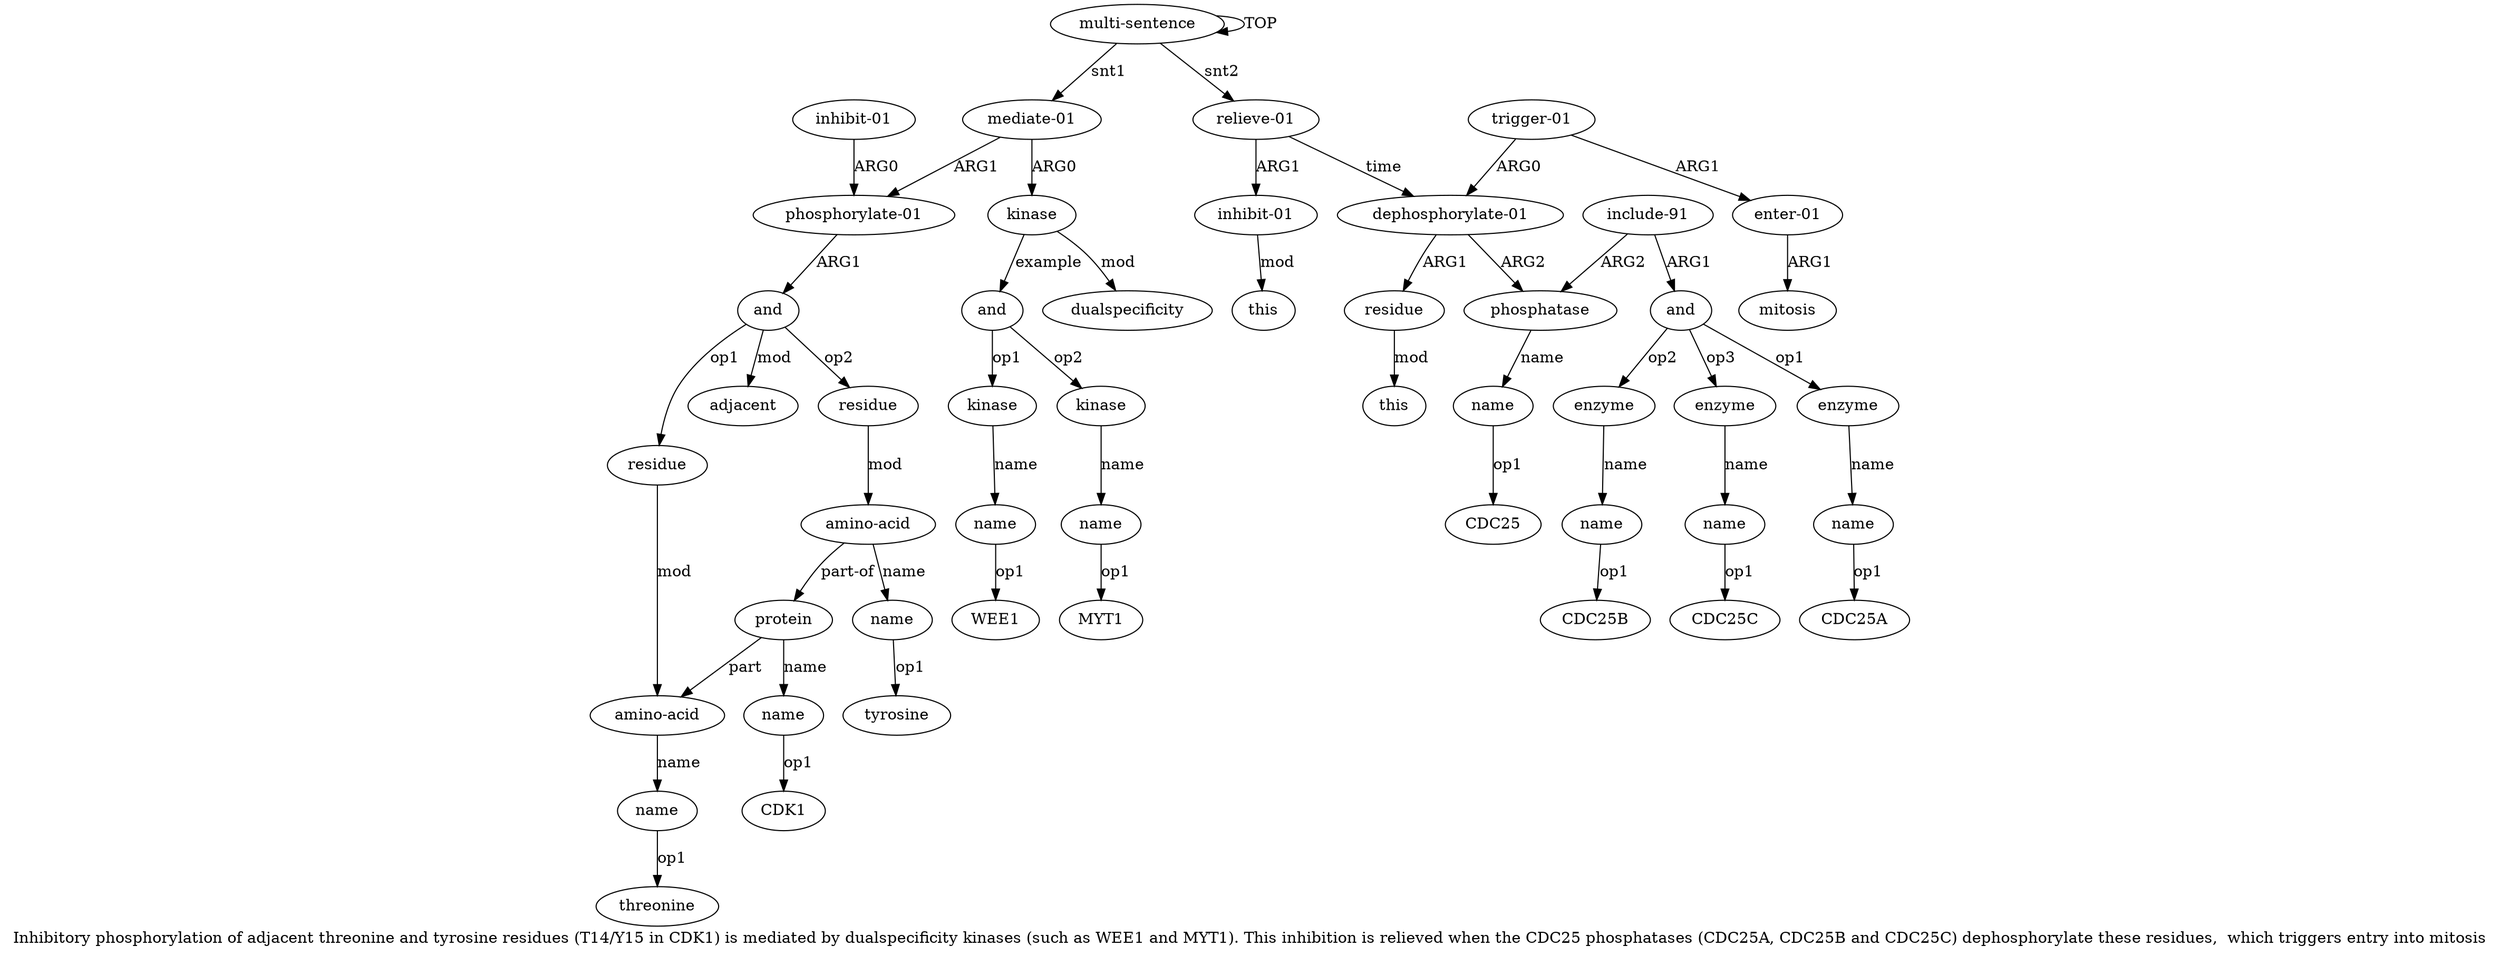 digraph  {
	graph [label="Inhibitory phosphorylation of adjacent threonine and tyrosine residues (T14/Y15 in CDK1) is mediated by dualspecificity kinases (\
such as WEE1 and MYT1). This inhibition is relieved when the CDC25 phosphatases (CDC25A, CDC25B and CDC25C) dephosphorylate these \
residues,  which triggers entry into mitosis"];
	node [label="\N"];
	a20	 [color=black,
		gold_ind=20,
		gold_label="inhibit-01",
		label="inhibit-01",
		test_ind=20,
		test_label="inhibit-01"];
	a9	 [color=black,
		gold_ind=9,
		gold_label="phosphorylate-01",
		label="phosphorylate-01",
		test_ind=9,
		test_label="phosphorylate-01"];
	a20 -> a9 [key=0,
	color=black,
	gold_label=ARG0,
	label=ARG0,
	test_label=ARG0];
a21 [color=black,
	gold_ind=21,
	gold_label="relieve-01",
	label="relieve-01",
	test_ind=21,
	test_label="relieve-01"];
a22 [color=black,
	gold_ind=22,
	gold_label="inhibit-01",
	label="inhibit-01",
	test_ind=22,
	test_label="inhibit-01"];
a21 -> a22 [key=0,
color=black,
gold_label=ARG1,
label=ARG1,
test_label=ARG1];
a24 [color=black,
gold_ind=24,
gold_label="dephosphorylate-01",
label="dephosphorylate-01",
test_ind=24,
test_label="dephosphorylate-01"];
a21 -> a24 [key=0,
color=black,
gold_label=time,
label=time,
test_label=time];
a23 [color=black,
gold_ind=23,
gold_label=this,
label=this,
test_ind=23,
test_label=this];
a22 -> a23 [key=0,
color=black,
gold_label=mod,
label=mod,
test_label=mod];
a25 [color=black,
gold_ind=25,
gold_label=residue,
label=residue,
test_ind=25,
test_label=residue];
a24 -> a25 [key=0,
color=black,
gold_label=ARG1,
label=ARG1,
test_label=ARG1];
a27 [color=black,
gold_ind=27,
gold_label=phosphatase,
label=phosphatase,
test_ind=27,
test_label=phosphatase];
a24 -> a27 [key=0,
color=black,
gold_label=ARG2,
label=ARG2,
test_label=ARG2];
a26 [color=black,
gold_ind=26,
gold_label=this,
label=this,
test_ind=26,
test_label=this];
a25 -> a26 [key=0,
color=black,
gold_label=mod,
label=mod,
test_label=mod];
a28 [color=black,
gold_ind=28,
gold_label=name,
label=name,
test_ind=28,
test_label=name];
a27 -> a28 [key=0,
color=black,
gold_label=name,
label=name,
test_label=name];
"a28 CDC25" [color=black,
gold_ind=-1,
gold_label=CDC25,
label=CDC25,
test_ind=-1,
test_label=CDC25];
a28 -> "a28 CDC25" [key=0,
color=black,
gold_label=op1,
label=op1,
test_label=op1];
a29 [color=black,
gold_ind=29,
gold_label="include-91",
label="include-91",
test_ind=29,
test_label="include-91"];
a29 -> a27 [key=0,
color=black,
gold_label=ARG2,
label=ARG2,
test_label=ARG2];
a30 [color=black,
gold_ind=30,
gold_label=and,
label=and,
test_ind=30,
test_label=and];
a29 -> a30 [key=0,
color=black,
gold_label=ARG1,
label=ARG1,
test_label=ARG1];
a31 [color=black,
gold_ind=31,
gold_label=enzyme,
label=enzyme,
test_ind=31,
test_label=enzyme];
a32 [color=black,
gold_ind=32,
gold_label=name,
label=name,
test_ind=32,
test_label=name];
a31 -> a32 [key=0,
color=black,
gold_label=name,
label=name,
test_label=name];
"a13 threonine" [color=black,
gold_ind=-1,
gold_label=threonine,
label=threonine,
test_ind=-1,
test_label=threonine];
a30 -> a31 [key=0,
color=black,
gold_label=op1,
label=op1,
test_label=op1];
a33 [color=black,
gold_ind=33,
gold_label=enzyme,
label=enzyme,
test_ind=33,
test_label=enzyme];
a30 -> a33 [key=0,
color=black,
gold_label=op2,
label=op2,
test_label=op2];
a35 [color=black,
gold_ind=35,
gold_label=enzyme,
label=enzyme,
test_ind=35,
test_label=enzyme];
a30 -> a35 [key=0,
color=black,
gold_label=op3,
label=op3,
test_label=op3];
"a15 CDK1" [color=black,
gold_ind=-1,
gold_label=CDK1,
label=CDK1,
test_ind=-1,
test_label=CDK1];
a37 [color=black,
gold_ind=37,
gold_label="trigger-01",
label="trigger-01",
test_ind=37,
test_label="trigger-01"];
a37 -> a24 [key=0,
color=black,
gold_label=ARG0,
label=ARG0,
test_label=ARG0];
a38 [color=black,
gold_ind=38,
gold_label="enter-01",
label="enter-01",
test_ind=38,
test_label="enter-01"];
a37 -> a38 [key=0,
color=black,
gold_label=ARG1,
label=ARG1,
test_label=ARG1];
a36 [color=black,
gold_ind=36,
gold_label=name,
label=name,
test_ind=36,
test_label=name];
"a36 CDC25C" [color=black,
gold_ind=-1,
gold_label=CDC25C,
label=CDC25C,
test_ind=-1,
test_label=CDC25C];
a36 -> "a36 CDC25C" [key=0,
color=black,
gold_label=op1,
label=op1,
test_label=op1];
a34 [color=black,
gold_ind=34,
gold_label=name,
label=name,
test_ind=34,
test_label=name];
a33 -> a34 [key=0,
color=black,
gold_label=name,
label=name,
test_label=name];
a35 -> a36 [key=0,
color=black,
gold_label=name,
label=name,
test_label=name];
"a34 CDC25B" [color=black,
gold_ind=-1,
gold_label=CDC25B,
label=CDC25B,
test_ind=-1,
test_label=CDC25B];
a34 -> "a34 CDC25B" [key=0,
color=black,
gold_label=op1,
label=op1,
test_label=op1];
"a18 tyrosine" [color=black,
gold_ind=-1,
gold_label=tyrosine,
label=tyrosine,
test_ind=-1,
test_label=tyrosine];
"a6 WEE1" [color=black,
gold_ind=-1,
gold_label=WEE1,
label=WEE1,
test_ind=-1,
test_label=WEE1];
"a32 CDC25A" [color=black,
gold_ind=-1,
gold_label=CDC25A,
label=CDC25A,
test_ind=-1,
test_label=CDC25A];
a32 -> "a32 CDC25A" [key=0,
color=black,
gold_label=op1,
label=op1,
test_label=op1];
a15 [color=black,
gold_ind=15,
gold_label=name,
label=name,
test_ind=15,
test_label=name];
a15 -> "a15 CDK1" [key=0,
color=black,
gold_label=op1,
label=op1,
test_label=op1];
a14 [color=black,
gold_ind=14,
gold_label=protein,
label=protein,
test_ind=14,
test_label=protein];
a14 -> a15 [key=0,
color=black,
gold_label=name,
label=name,
test_label=name];
a12 [color=black,
gold_ind=12,
gold_label="amino-acid",
label="amino-acid",
test_ind=12,
test_label="amino-acid"];
a14 -> a12 [key=0,
color=black,
gold_label=part,
label=part,
test_label=part];
a17 [color=black,
gold_ind=17,
gold_label="amino-acid",
label="amino-acid",
test_ind=17,
test_label="amino-acid"];
a17 -> a14 [key=0,
color=black,
gold_label="part-of",
label="part-of",
test_label="part-of"];
a18 [color=black,
gold_ind=18,
gold_label=name,
label=name,
test_ind=18,
test_label=name];
a17 -> a18 [key=0,
color=black,
gold_label=name,
label=name,
test_label=name];
a16 [color=black,
gold_ind=16,
gold_label=residue,
label=residue,
test_ind=16,
test_label=residue];
a16 -> a17 [key=0,
color=black,
gold_label=mod,
label=mod,
test_label=mod];
a11 [color=black,
gold_ind=11,
gold_label=residue,
label=residue,
test_ind=11,
test_label=residue];
a11 -> a12 [key=0,
color=black,
gold_label=mod,
label=mod,
test_label=mod];
a10 [color=black,
gold_ind=10,
gold_label=and,
label=and,
test_ind=10,
test_label=and];
a10 -> a16 [key=0,
color=black,
gold_label=op2,
label=op2,
test_label=op2];
a10 -> a11 [key=0,
color=black,
gold_label=op1,
label=op1,
test_label=op1];
a19 [color=black,
gold_ind=19,
gold_label=adjacent,
label=adjacent,
test_ind=19,
test_label=adjacent];
a10 -> a19 [key=0,
color=black,
gold_label=mod,
label=mod,
test_label=mod];
a13 [color=black,
gold_ind=13,
gold_label=name,
label=name,
test_ind=13,
test_label=name];
a13 -> "a13 threonine" [key=0,
color=black,
gold_label=op1,
label=op1,
test_label=op1];
a12 -> a13 [key=0,
color=black,
gold_label=name,
label=name,
test_label=name];
a39 [color=black,
gold_ind=39,
gold_label=mitosis,
label=mitosis,
test_ind=39,
test_label=mitosis];
a38 -> a39 [key=0,
color=black,
gold_label=ARG1,
label=ARG1,
test_label=ARG1];
a18 -> "a18 tyrosine" [key=0,
color=black,
gold_label=op1,
label=op1,
test_label=op1];
a1 [color=black,
gold_ind=1,
gold_label="mediate-01",
label="mediate-01",
test_ind=1,
test_label="mediate-01"];
a2 [color=black,
gold_ind=2,
gold_label=kinase,
label=kinase,
test_ind=2,
test_label=kinase];
a1 -> a2 [key=0,
color=black,
gold_label=ARG0,
label=ARG0,
test_label=ARG0];
a1 -> a9 [key=0,
color=black,
gold_label=ARG1,
label=ARG1,
test_label=ARG1];
a0 [color=black,
gold_ind=0,
gold_label="multi-sentence",
label="multi-sentence",
test_ind=0,
test_label="multi-sentence"];
a0 -> a21 [key=0,
color=black,
gold_label=snt2,
label=snt2,
test_label=snt2];
a0 -> a1 [key=0,
color=black,
gold_label=snt1,
label=snt1,
test_label=snt1];
a0 -> a0 [key=0,
color=black,
gold_label=TOP,
label=TOP,
test_label=TOP];
a3 [color=black,
gold_ind=3,
gold_label=dualspecificity,
label=dualspecificity,
test_ind=3,
test_label=dualspecificity];
a2 -> a3 [key=0,
color=black,
gold_label=mod,
label=mod,
test_label=mod];
a4 [color=black,
gold_ind=4,
gold_label=and,
label=and,
test_ind=4,
test_label=and];
a2 -> a4 [key=0,
color=black,
gold_label=example,
label=example,
test_label=example];
a5 [color=black,
gold_ind=5,
gold_label=kinase,
label=kinase,
test_ind=5,
test_label=kinase];
a6 [color=black,
gold_ind=6,
gold_label=name,
label=name,
test_ind=6,
test_label=name];
a5 -> a6 [key=0,
color=black,
gold_label=name,
label=name,
test_label=name];
a4 -> a5 [key=0,
color=black,
gold_label=op1,
label=op1,
test_label=op1];
a7 [color=black,
gold_ind=7,
gold_label=kinase,
label=kinase,
test_ind=7,
test_label=kinase];
a4 -> a7 [key=0,
color=black,
gold_label=op2,
label=op2,
test_label=op2];
a8 [color=black,
gold_ind=8,
gold_label=name,
label=name,
test_ind=8,
test_label=name];
a7 -> a8 [key=0,
color=black,
gold_label=name,
label=name,
test_label=name];
a6 -> "a6 WEE1" [key=0,
color=black,
gold_label=op1,
label=op1,
test_label=op1];
a9 -> a10 [key=0,
color=black,
gold_label=ARG1,
label=ARG1,
test_label=ARG1];
"a8 MYT1" [color=black,
gold_ind=-1,
gold_label=MYT1,
label=MYT1,
test_ind=-1,
test_label=MYT1];
a8 -> "a8 MYT1" [key=0,
color=black,
gold_label=op1,
label=op1,
test_label=op1];
}
